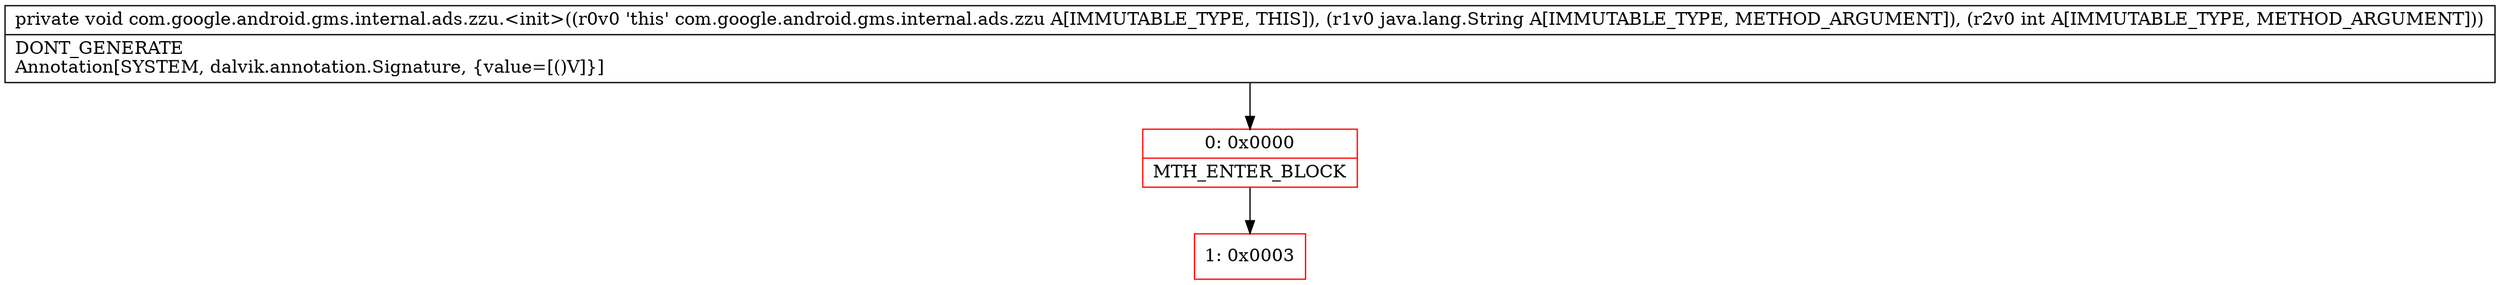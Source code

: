 digraph "CFG forcom.google.android.gms.internal.ads.zzu.\<init\>(Ljava\/lang\/String;I)V" {
subgraph cluster_Region_170795297 {
label = "R(0)";
node [shape=record,color=blue];
}
Node_0 [shape=record,color=red,label="{0\:\ 0x0000|MTH_ENTER_BLOCK\l}"];
Node_1 [shape=record,color=red,label="{1\:\ 0x0003}"];
MethodNode[shape=record,label="{private void com.google.android.gms.internal.ads.zzu.\<init\>((r0v0 'this' com.google.android.gms.internal.ads.zzu A[IMMUTABLE_TYPE, THIS]), (r1v0 java.lang.String A[IMMUTABLE_TYPE, METHOD_ARGUMENT]), (r2v0 int A[IMMUTABLE_TYPE, METHOD_ARGUMENT]))  | DONT_GENERATE\lAnnotation[SYSTEM, dalvik.annotation.Signature, \{value=[()V]\}]\l}"];
MethodNode -> Node_0;
Node_0 -> Node_1;
}

